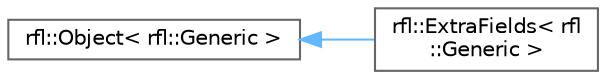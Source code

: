digraph "类继承关系图"
{
 // LATEX_PDF_SIZE
  bgcolor="transparent";
  edge [fontname=Helvetica,fontsize=10,labelfontname=Helvetica,labelfontsize=10];
  node [fontname=Helvetica,fontsize=10,shape=box,height=0.2,width=0.4];
  rankdir="LR";
  Node0 [id="Node000000",label="rfl::Object\< rfl::Generic \>",height=0.2,width=0.4,color="grey40", fillcolor="white", style="filled",URL="$classrfl_1_1_object.html",tooltip=" "];
  Node0 -> Node1 [id="edge5829_Node000000_Node000001",dir="back",color="steelblue1",style="solid",tooltip=" "];
  Node1 [id="Node000001",label="rfl::ExtraFields\< rfl\l::Generic \>",height=0.2,width=0.4,color="grey40", fillcolor="white", style="filled",URL="$classrfl_1_1_extra_fields.html",tooltip=" "];
}
